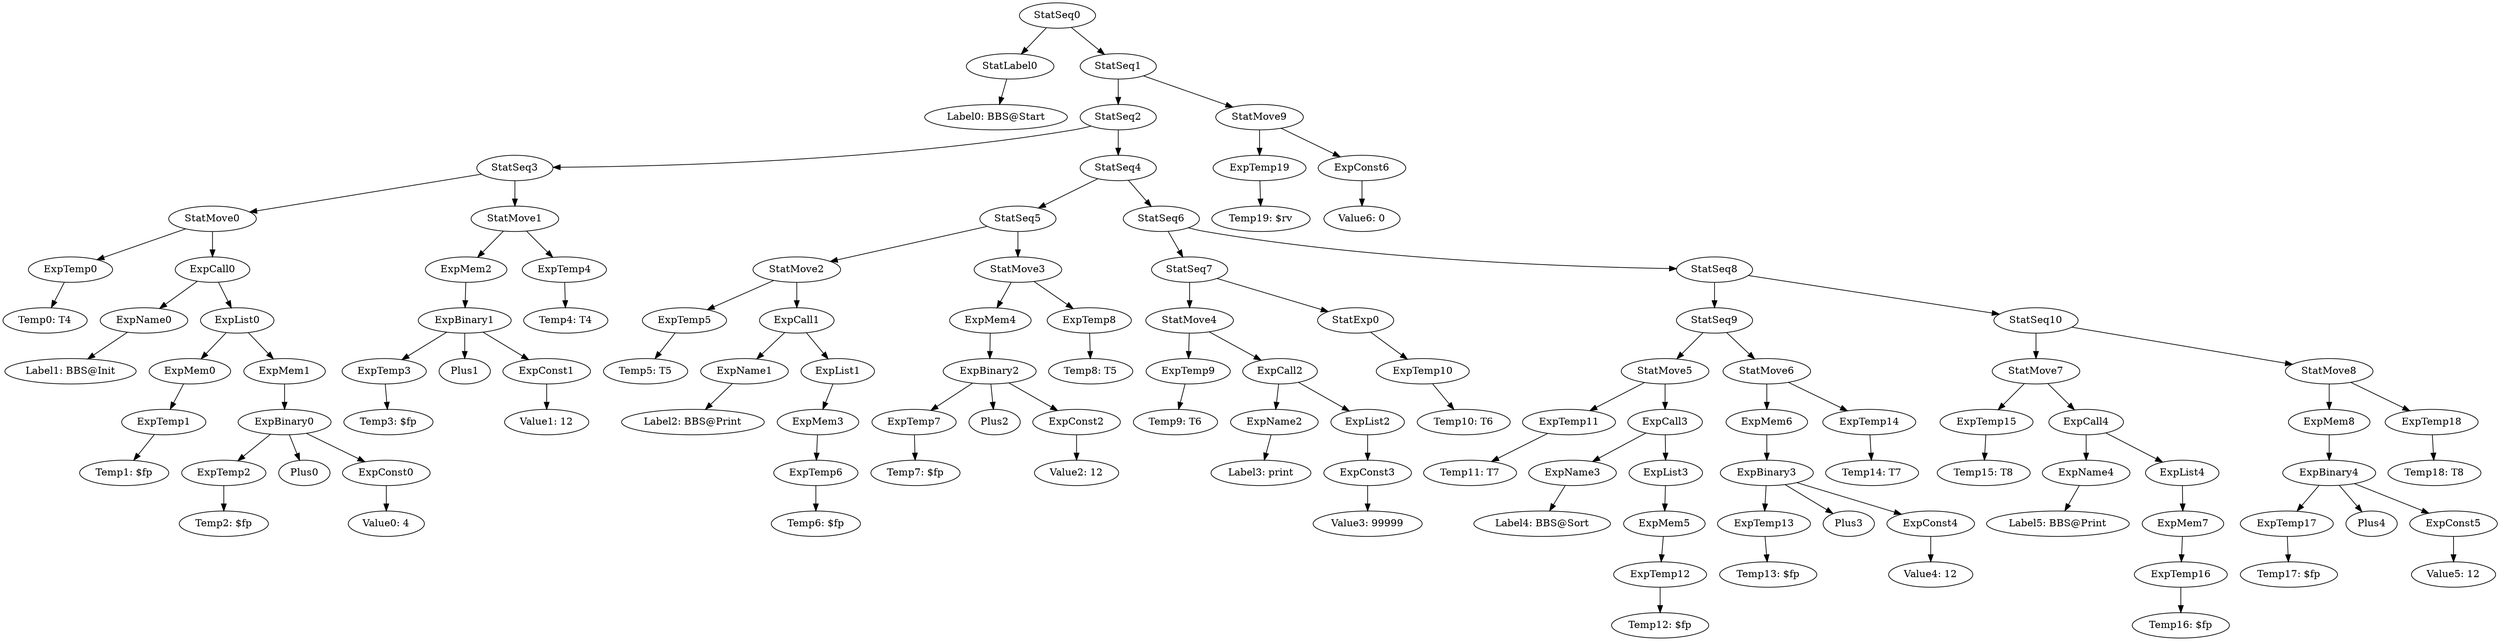 digraph {
	ordering = out;
	StatMove9 -> ExpTemp19;
	StatMove9 -> ExpConst6;
	StatSeq1 -> StatSeq2;
	StatSeq1 -> StatMove9;
	ExpMem8 -> ExpBinary4;
	ExpTemp17 -> "Temp17: $fp";
	ExpTemp16 -> "Temp16: $fp";
	ExpCall4 -> ExpName4;
	ExpCall4 -> ExpList4;
	StatMove7 -> ExpTemp15;
	StatMove7 -> ExpCall4;
	ExpTemp14 -> "Temp14: T7";
	ExpMem6 -> ExpBinary3;
	ExpConst4 -> "Value4: 12";
	ExpTemp13 -> "Temp13: $fp";
	ExpList3 -> ExpMem5;
	ExpName3 -> "Label4: BBS@Sort";
	ExpConst5 -> "Value5: 12";
	StatMove5 -> ExpTemp11;
	StatMove5 -> ExpCall3;
	ExpTemp5 -> "Temp5: T5";
	ExpTemp1 -> "Temp1: $fp";
	StatSeq2 -> StatSeq3;
	StatSeq2 -> StatSeq4;
	StatMove1 -> ExpMem2;
	StatMove1 -> ExpTemp4;
	StatSeq5 -> StatMove2;
	StatSeq5 -> StatMove3;
	ExpTemp18 -> "Temp18: T8";
	ExpTemp8 -> "Temp8: T5";
	ExpConst1 -> "Value1: 12";
	ExpConst6 -> "Value6: 0";
	ExpMem1 -> ExpBinary0;
	ExpBinary4 -> ExpTemp17;
	ExpBinary4 -> Plus4;
	ExpBinary4 -> ExpConst5;
	ExpConst0 -> "Value0: 4";
	ExpList4 -> ExpMem7;
	ExpBinary0 -> ExpTemp2;
	ExpBinary0 -> Plus0;
	ExpBinary0 -> ExpConst0;
	ExpName4 -> "Label5: BBS@Print";
	ExpMem4 -> ExpBinary2;
	ExpMem7 -> ExpTemp16;
	StatSeq3 -> StatMove0;
	StatSeq3 -> StatMove1;
	StatMove8 -> ExpMem8;
	StatMove8 -> ExpTemp18;
	StatMove0 -> ExpTemp0;
	StatMove0 -> ExpCall0;
	ExpTemp12 -> "Temp12: $fp";
	ExpMem2 -> ExpBinary1;
	StatSeq9 -> StatMove5;
	StatSeq9 -> StatMove6;
	ExpCall0 -> ExpName0;
	ExpCall0 -> ExpList0;
	StatSeq4 -> StatSeq5;
	StatSeq4 -> StatSeq6;
	StatSeq8 -> StatSeq9;
	StatSeq8 -> StatSeq10;
	ExpTemp3 -> "Temp3: $fp";
	StatSeq6 -> StatSeq7;
	StatSeq6 -> StatSeq8;
	ExpName2 -> "Label3: print";
	StatSeq7 -> StatMove4;
	StatSeq7 -> StatExp0;
	ExpTemp2 -> "Temp2: $fp";
	ExpTemp10 -> "Temp10: T6";
	ExpName0 -> "Label1: BBS@Init";
	ExpTemp4 -> "Temp4: T4";
	ExpTemp0 -> "Temp0: T4";
	ExpTemp7 -> "Temp7: $fp";
	ExpMem0 -> ExpTemp1;
	ExpCall3 -> ExpName3;
	ExpCall3 -> ExpList3;
	ExpBinary1 -> ExpTemp3;
	ExpBinary1 -> Plus1;
	ExpBinary1 -> ExpConst1;
	ExpList1 -> ExpMem3;
	StatMove4 -> ExpTemp9;
	StatMove4 -> ExpCall2;
	ExpList0 -> ExpMem0;
	ExpList0 -> ExpMem1;
	ExpTemp19 -> "Temp19: $rv";
	StatMove2 -> ExpTemp5;
	StatMove2 -> ExpCall1;
	StatSeq10 -> StatMove7;
	StatSeq10 -> StatMove8;
	ExpTemp15 -> "Temp15: T8";
	ExpName1 -> "Label2: BBS@Print";
	ExpCall1 -> ExpName1;
	ExpCall1 -> ExpList1;
	StatMove6 -> ExpMem6;
	StatMove6 -> ExpTemp14;
	ExpTemp6 -> "Temp6: $fp";
	ExpMem3 -> ExpTemp6;
	ExpMem5 -> ExpTemp12;
	StatLabel0 -> "Label0: BBS@Start";
	ExpBinary2 -> ExpTemp7;
	ExpBinary2 -> Plus2;
	ExpBinary2 -> ExpConst2;
	ExpBinary3 -> ExpTemp13;
	ExpBinary3 -> Plus3;
	ExpBinary3 -> ExpConst4;
	ExpConst2 -> "Value2: 12";
	ExpCall2 -> ExpName2;
	ExpCall2 -> ExpList2;
	StatMove3 -> ExpMem4;
	StatMove3 -> ExpTemp8;
	ExpTemp9 -> "Temp9: T6";
	ExpConst3 -> "Value3: 99999";
	ExpList2 -> ExpConst3;
	ExpTemp11 -> "Temp11: T7";
	StatSeq0 -> StatLabel0;
	StatSeq0 -> StatSeq1;
	StatExp0 -> ExpTemp10;
}

